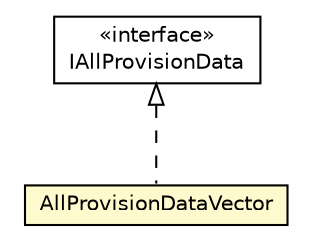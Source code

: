 #!/usr/local/bin/dot
#
# Class diagram 
# Generated by UMLGraph version 5.1 (http://www.umlgraph.org/)
#

digraph G {
	edge [fontname="Helvetica",fontsize=10,labelfontname="Helvetica",labelfontsize=10];
	node [fontname="Helvetica",fontsize=10,shape=plaintext];
	nodesep=0.25;
	ranksep=0.5;
	// org.universAAL.middleware.context.data.AllProvisionDataVector
	c2749228 [label=<<table title="org.universAAL.middleware.context.data.AllProvisionDataVector" border="0" cellborder="1" cellspacing="0" cellpadding="2" port="p" bgcolor="lemonChiffon" href="./AllProvisionDataVector.html">
		<tr><td><table border="0" cellspacing="0" cellpadding="1">
<tr><td align="center" balign="center"> AllProvisionDataVector </td></tr>
		</table></td></tr>
		</table>>, fontname="Helvetica", fontcolor="black", fontsize=10.0];
	// org.universAAL.middleware.context.data.IAllProvisionData
	c2749233 [label=<<table title="org.universAAL.middleware.context.data.IAllProvisionData" border="0" cellborder="1" cellspacing="0" cellpadding="2" port="p" href="./IAllProvisionData.html">
		<tr><td><table border="0" cellspacing="0" cellpadding="1">
<tr><td align="center" balign="center"> &#171;interface&#187; </td></tr>
<tr><td align="center" balign="center"> IAllProvisionData </td></tr>
		</table></td></tr>
		</table>>, fontname="Helvetica", fontcolor="black", fontsize=10.0];
	//org.universAAL.middleware.context.data.AllProvisionDataVector implements org.universAAL.middleware.context.data.IAllProvisionData
	c2749233:p -> c2749228:p [dir=back,arrowtail=empty,style=dashed];
}

